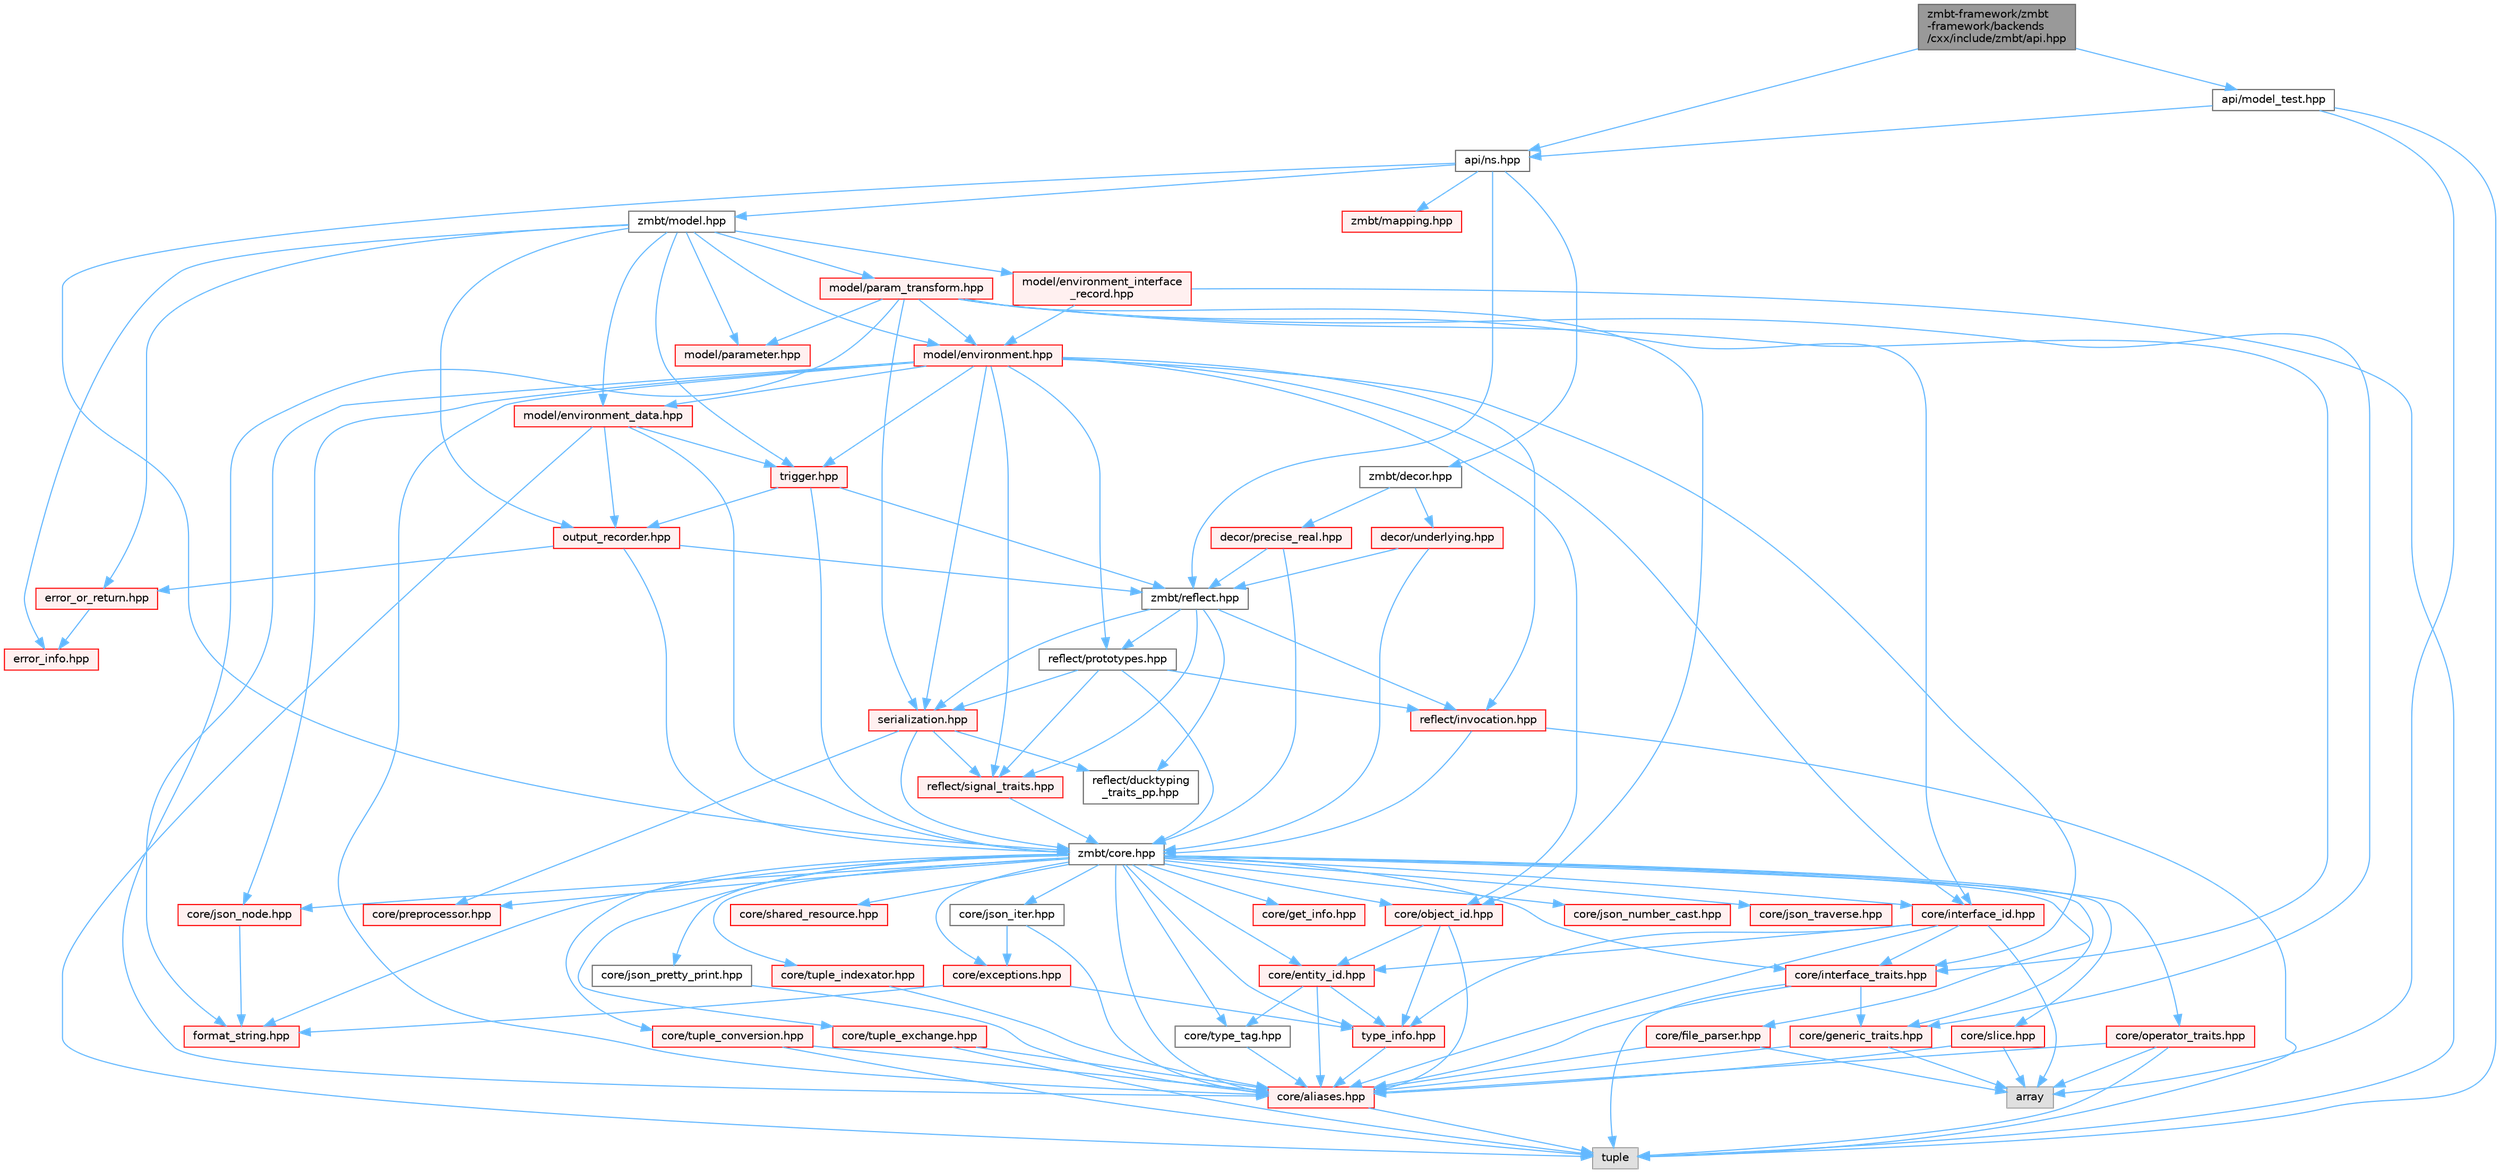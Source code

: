 digraph "zmbt-framework/zmbt-framework/backends/cxx/include/zmbt/api.hpp"
{
 // LATEX_PDF_SIZE
  bgcolor="transparent";
  edge [fontname=Helvetica,fontsize=10,labelfontname=Helvetica,labelfontsize=10];
  node [fontname=Helvetica,fontsize=10,shape=box,height=0.2,width=0.4];
  Node1 [id="Node000001",label="zmbt-framework/zmbt\l-framework/backends\l/cxx/include/zmbt/api.hpp",height=0.2,width=0.4,color="gray40", fillcolor="grey60", style="filled", fontcolor="black",tooltip=" "];
  Node1 -> Node2 [id="edge1_Node000001_Node000002",color="steelblue1",style="solid",tooltip=" "];
  Node2 [id="Node000002",label="api/ns.hpp",height=0.2,width=0.4,color="grey40", fillcolor="white", style="filled",URL="$ns_8hpp.html",tooltip=" "];
  Node2 -> Node3 [id="edge2_Node000002_Node000003",color="steelblue1",style="solid",tooltip=" "];
  Node3 [id="Node000003",label="zmbt/core.hpp",height=0.2,width=0.4,color="grey40", fillcolor="white", style="filled",URL="$core_8hpp.html",tooltip=" "];
  Node3 -> Node4 [id="edge3_Node000003_Node000004",color="steelblue1",style="solid",tooltip=" "];
  Node4 [id="Node000004",label="core/aliases.hpp",height=0.2,width=0.4,color="red", fillcolor="#FFF0F0", style="filled",URL="$aliases_8hpp.html",tooltip=" "];
  Node4 -> Node6 [id="edge4_Node000004_Node000006",color="steelblue1",style="solid",tooltip=" "];
  Node6 [id="Node000006",label="tuple",height=0.2,width=0.4,color="grey60", fillcolor="#E0E0E0", style="filled",tooltip=" "];
  Node3 -> Node9 [id="edge5_Node000003_Node000009",color="steelblue1",style="solid",tooltip=" "];
  Node9 [id="Node000009",label="core/exceptions.hpp",height=0.2,width=0.4,color="red", fillcolor="#FFF0F0", style="filled",URL="$core_2exceptions_8hpp.html",tooltip=" "];
  Node9 -> Node11 [id="edge6_Node000009_Node000011",color="steelblue1",style="solid",tooltip=" "];
  Node11 [id="Node000011",label="format_string.hpp",height=0.2,width=0.4,color="red", fillcolor="#FFF0F0", style="filled",URL="$format__string_8hpp.html",tooltip=" "];
  Node9 -> Node15 [id="edge7_Node000009_Node000015",color="steelblue1",style="solid",tooltip=" "];
  Node15 [id="Node000015",label="type_info.hpp",height=0.2,width=0.4,color="red", fillcolor="#FFF0F0", style="filled",URL="$type__info_8hpp.html",tooltip=" "];
  Node15 -> Node4 [id="edge8_Node000015_Node000004",color="steelblue1",style="solid",tooltip=" "];
  Node3 -> Node17 [id="edge9_Node000003_Node000017",color="steelblue1",style="solid",tooltip=" "];
  Node17 [id="Node000017",label="core/file_parser.hpp",height=0.2,width=0.4,color="red", fillcolor="#FFF0F0", style="filled",URL="$file__parser_8hpp.html",tooltip=" "];
  Node17 -> Node18 [id="edge10_Node000017_Node000018",color="steelblue1",style="solid",tooltip=" "];
  Node18 [id="Node000018",label="array",height=0.2,width=0.4,color="grey60", fillcolor="#E0E0E0", style="filled",tooltip=" "];
  Node17 -> Node4 [id="edge11_Node000017_Node000004",color="steelblue1",style="solid",tooltip=" "];
  Node3 -> Node11 [id="edge12_Node000003_Node000011",color="steelblue1",style="solid",tooltip=" "];
  Node3 -> Node19 [id="edge13_Node000003_Node000019",color="steelblue1",style="solid",tooltip=" "];
  Node19 [id="Node000019",label="core/generic_traits.hpp",height=0.2,width=0.4,color="red", fillcolor="#FFF0F0", style="filled",URL="$generic__traits_8hpp.html",tooltip=" "];
  Node19 -> Node18 [id="edge14_Node000019_Node000018",color="steelblue1",style="solid",tooltip=" "];
  Node19 -> Node4 [id="edge15_Node000019_Node000004",color="steelblue1",style="solid",tooltip=" "];
  Node3 -> Node20 [id="edge16_Node000003_Node000020",color="steelblue1",style="solid",tooltip=" "];
  Node20 [id="Node000020",label="core/get_info.hpp",height=0.2,width=0.4,color="red", fillcolor="#FFF0F0", style="filled",URL="$get__info_8hpp.html",tooltip=" "];
  Node3 -> Node22 [id="edge17_Node000003_Node000022",color="steelblue1",style="solid",tooltip=" "];
  Node22 [id="Node000022",label="core/interface_traits.hpp",height=0.2,width=0.4,color="red", fillcolor="#FFF0F0", style="filled",URL="$interface__traits_8hpp.html",tooltip=" "];
  Node22 -> Node6 [id="edge18_Node000022_Node000006",color="steelblue1",style="solid",tooltip=" "];
  Node22 -> Node4 [id="edge19_Node000022_Node000004",color="steelblue1",style="solid",tooltip=" "];
  Node22 -> Node19 [id="edge20_Node000022_Node000019",color="steelblue1",style="solid",tooltip=" "];
  Node3 -> Node24 [id="edge21_Node000003_Node000024",color="steelblue1",style="solid",tooltip=" "];
  Node24 [id="Node000024",label="core/json_iter.hpp",height=0.2,width=0.4,color="grey40", fillcolor="white", style="filled",URL="$json__iter_8hpp.html",tooltip=" "];
  Node24 -> Node4 [id="edge22_Node000024_Node000004",color="steelblue1",style="solid",tooltip=" "];
  Node24 -> Node9 [id="edge23_Node000024_Node000009",color="steelblue1",style="solid",tooltip=" "];
  Node3 -> Node25 [id="edge24_Node000003_Node000025",color="steelblue1",style="solid",tooltip=" "];
  Node25 [id="Node000025",label="core/json_node.hpp",height=0.2,width=0.4,color="red", fillcolor="#FFF0F0", style="filled",URL="$json__node_8hpp.html",tooltip=" "];
  Node25 -> Node11 [id="edge25_Node000025_Node000011",color="steelblue1",style="solid",tooltip=" "];
  Node3 -> Node29 [id="edge26_Node000003_Node000029",color="steelblue1",style="solid",tooltip=" "];
  Node29 [id="Node000029",label="core/json_number_cast.hpp",height=0.2,width=0.4,color="red", fillcolor="#FFF0F0", style="filled",URL="$json__number__cast_8hpp.html",tooltip=" "];
  Node3 -> Node30 [id="edge27_Node000003_Node000030",color="steelblue1",style="solid",tooltip=" "];
  Node30 [id="Node000030",label="core/json_traverse.hpp",height=0.2,width=0.4,color="red", fillcolor="#FFF0F0", style="filled",URL="$json__traverse_8hpp.html",tooltip=" "];
  Node3 -> Node31 [id="edge28_Node000003_Node000031",color="steelblue1",style="solid",tooltip=" "];
  Node31 [id="Node000031",label="core/json_pretty_print.hpp",height=0.2,width=0.4,color="grey40", fillcolor="white", style="filled",URL="$json__pretty__print_8hpp.html",tooltip=" "];
  Node31 -> Node4 [id="edge29_Node000031_Node000004",color="steelblue1",style="solid",tooltip=" "];
  Node3 -> Node32 [id="edge30_Node000003_Node000032",color="steelblue1",style="solid",tooltip=" "];
  Node32 [id="Node000032",label="core/slice.hpp",height=0.2,width=0.4,color="red", fillcolor="#FFF0F0", style="filled",URL="$slice_8hpp.html",tooltip=" "];
  Node32 -> Node18 [id="edge31_Node000032_Node000018",color="steelblue1",style="solid",tooltip=" "];
  Node32 -> Node4 [id="edge32_Node000032_Node000004",color="steelblue1",style="solid",tooltip=" "];
  Node3 -> Node33 [id="edge33_Node000003_Node000033",color="steelblue1",style="solid",tooltip=" "];
  Node33 [id="Node000033",label="core/preprocessor.hpp",height=0.2,width=0.4,color="red", fillcolor="#FFF0F0", style="filled",URL="$preprocessor_8hpp.html",tooltip="type traits to check serialization compatibility"];
  Node3 -> Node35 [id="edge34_Node000003_Node000035",color="steelblue1",style="solid",tooltip=" "];
  Node35 [id="Node000035",label="core/operator_traits.hpp",height=0.2,width=0.4,color="red", fillcolor="#FFF0F0", style="filled",URL="$operator__traits_8hpp.html",tooltip=" "];
  Node35 -> Node18 [id="edge35_Node000035_Node000018",color="steelblue1",style="solid",tooltip=" "];
  Node35 -> Node6 [id="edge36_Node000035_Node000006",color="steelblue1",style="solid",tooltip=" "];
  Node35 -> Node4 [id="edge37_Node000035_Node000004",color="steelblue1",style="solid",tooltip=" "];
  Node3 -> Node42 [id="edge38_Node000003_Node000042",color="steelblue1",style="solid",tooltip=" "];
  Node42 [id="Node000042",label="core/shared_resource.hpp",height=0.2,width=0.4,color="red", fillcolor="#FFF0F0", style="filled",URL="$shared__resource_8hpp.html",tooltip=" "];
  Node3 -> Node43 [id="edge39_Node000003_Node000043",color="steelblue1",style="solid",tooltip=" "];
  Node43 [id="Node000043",label="core/tuple_conversion.hpp",height=0.2,width=0.4,color="red", fillcolor="#FFF0F0", style="filled",URL="$tuple__conversion_8hpp.html",tooltip=" "];
  Node43 -> Node6 [id="edge40_Node000043_Node000006",color="steelblue1",style="solid",tooltip=" "];
  Node43 -> Node4 [id="edge41_Node000043_Node000004",color="steelblue1",style="solid",tooltip=" "];
  Node3 -> Node44 [id="edge42_Node000003_Node000044",color="steelblue1",style="solid",tooltip=" "];
  Node44 [id="Node000044",label="core/tuple_exchange.hpp",height=0.2,width=0.4,color="red", fillcolor="#FFF0F0", style="filled",URL="$tuple__exchange_8hpp.html",tooltip=" "];
  Node44 -> Node6 [id="edge43_Node000044_Node000006",color="steelblue1",style="solid",tooltip=" "];
  Node44 -> Node4 [id="edge44_Node000044_Node000004",color="steelblue1",style="solid",tooltip=" "];
  Node3 -> Node45 [id="edge45_Node000003_Node000045",color="steelblue1",style="solid",tooltip=" "];
  Node45 [id="Node000045",label="core/tuple_indexator.hpp",height=0.2,width=0.4,color="red", fillcolor="#FFF0F0", style="filled",URL="$tuple__indexator_8hpp.html",tooltip=" "];
  Node45 -> Node4 [id="edge46_Node000045_Node000004",color="steelblue1",style="solid",tooltip=" "];
  Node3 -> Node15 [id="edge47_Node000003_Node000015",color="steelblue1",style="solid",tooltip=" "];
  Node3 -> Node46 [id="edge48_Node000003_Node000046",color="steelblue1",style="solid",tooltip=" "];
  Node46 [id="Node000046",label="core/type_tag.hpp",height=0.2,width=0.4,color="grey40", fillcolor="white", style="filled",URL="$type__tag_8hpp.html",tooltip=" "];
  Node46 -> Node4 [id="edge49_Node000046_Node000004",color="steelblue1",style="solid",tooltip=" "];
  Node3 -> Node47 [id="edge50_Node000003_Node000047",color="steelblue1",style="solid",tooltip=" "];
  Node47 [id="Node000047",label="core/entity_id.hpp",height=0.2,width=0.4,color="red", fillcolor="#FFF0F0", style="filled",URL="$entity__id_8hpp.html",tooltip=" "];
  Node47 -> Node4 [id="edge51_Node000047_Node000004",color="steelblue1",style="solid",tooltip=" "];
  Node47 -> Node46 [id="edge52_Node000047_Node000046",color="steelblue1",style="solid",tooltip=" "];
  Node47 -> Node15 [id="edge53_Node000047_Node000015",color="steelblue1",style="solid",tooltip=" "];
  Node3 -> Node50 [id="edge54_Node000003_Node000050",color="steelblue1",style="solid",tooltip=" "];
  Node50 [id="Node000050",label="core/interface_id.hpp",height=0.2,width=0.4,color="red", fillcolor="#FFF0F0", style="filled",URL="$interface__id_8hpp.html",tooltip=" "];
  Node50 -> Node18 [id="edge55_Node000050_Node000018",color="steelblue1",style="solid",tooltip=" "];
  Node50 -> Node4 [id="edge56_Node000050_Node000004",color="steelblue1",style="solid",tooltip=" "];
  Node50 -> Node47 [id="edge57_Node000050_Node000047",color="steelblue1",style="solid",tooltip=" "];
  Node50 -> Node22 [id="edge58_Node000050_Node000022",color="steelblue1",style="solid",tooltip=" "];
  Node50 -> Node15 [id="edge59_Node000050_Node000015",color="steelblue1",style="solid",tooltip=" "];
  Node3 -> Node54 [id="edge60_Node000003_Node000054",color="steelblue1",style="solid",tooltip=" "];
  Node54 [id="Node000054",label="core/object_id.hpp",height=0.2,width=0.4,color="red", fillcolor="#FFF0F0", style="filled",URL="$object__id_8hpp.html",tooltip=" "];
  Node54 -> Node4 [id="edge61_Node000054_Node000004",color="steelblue1",style="solid",tooltip=" "];
  Node54 -> Node47 [id="edge62_Node000054_Node000047",color="steelblue1",style="solid",tooltip=" "];
  Node54 -> Node15 [id="edge63_Node000054_Node000015",color="steelblue1",style="solid",tooltip=" "];
  Node2 -> Node55 [id="edge64_Node000002_Node000055",color="steelblue1",style="solid",tooltip=" "];
  Node55 [id="Node000055",label="zmbt/reflect.hpp",height=0.2,width=0.4,color="grey40", fillcolor="white", style="filled",URL="$reflect_8hpp.html",tooltip=" "];
  Node55 -> Node56 [id="edge65_Node000055_Node000056",color="steelblue1",style="solid",tooltip=" "];
  Node56 [id="Node000056",label="reflect/ducktyping\l_traits_pp.hpp",height=0.2,width=0.4,color="grey40", fillcolor="white", style="filled",URL="$ducktyping__traits__pp_8hpp.html",tooltip=" "];
  Node55 -> Node57 [id="edge66_Node000055_Node000057",color="steelblue1",style="solid",tooltip=" "];
  Node57 [id="Node000057",label="reflect/signal_traits.hpp",height=0.2,width=0.4,color="red", fillcolor="#FFF0F0", style="filled",URL="$signal__traits_8hpp.html",tooltip=" "];
  Node57 -> Node3 [id="edge67_Node000057_Node000003",color="steelblue1",style="solid",tooltip=" "];
  Node55 -> Node58 [id="edge68_Node000055_Node000058",color="steelblue1",style="solid",tooltip=" "];
  Node58 [id="Node000058",label="reflect/invocation.hpp",height=0.2,width=0.4,color="red", fillcolor="#FFF0F0", style="filled",URL="$invocation_8hpp.html",tooltip=" "];
  Node58 -> Node6 [id="edge69_Node000058_Node000006",color="steelblue1",style="solid",tooltip=" "];
  Node58 -> Node3 [id="edge70_Node000058_Node000003",color="steelblue1",style="solid",tooltip=" "];
  Node55 -> Node59 [id="edge71_Node000055_Node000059",color="steelblue1",style="solid",tooltip=" "];
  Node59 [id="Node000059",label="reflect/prototypes.hpp",height=0.2,width=0.4,color="grey40", fillcolor="white", style="filled",URL="$prototypes_8hpp.html",tooltip=" "];
  Node59 -> Node3 [id="edge72_Node000059_Node000003",color="steelblue1",style="solid",tooltip=" "];
  Node59 -> Node57 [id="edge73_Node000059_Node000057",color="steelblue1",style="solid",tooltip=" "];
  Node59 -> Node60 [id="edge74_Node000059_Node000060",color="steelblue1",style="solid",tooltip=" "];
  Node60 [id="Node000060",label="serialization.hpp",height=0.2,width=0.4,color="red", fillcolor="#FFF0F0", style="filled",URL="$serialization_8hpp.html",tooltip=" "];
  Node60 -> Node33 [id="edge75_Node000060_Node000033",color="steelblue1",style="solid",tooltip=" "];
  Node60 -> Node3 [id="edge76_Node000060_Node000003",color="steelblue1",style="solid",tooltip=" "];
  Node60 -> Node56 [id="edge77_Node000060_Node000056",color="steelblue1",style="solid",tooltip=" "];
  Node60 -> Node57 [id="edge78_Node000060_Node000057",color="steelblue1",style="solid",tooltip=" "];
  Node59 -> Node58 [id="edge79_Node000059_Node000058",color="steelblue1",style="solid",tooltip=" "];
  Node55 -> Node60 [id="edge80_Node000055_Node000060",color="steelblue1",style="solid",tooltip=" "];
  Node2 -> Node64 [id="edge81_Node000002_Node000064",color="steelblue1",style="solid",tooltip=" "];
  Node64 [id="Node000064",label="zmbt/model.hpp",height=0.2,width=0.4,color="grey40", fillcolor="white", style="filled",URL="$model_8hpp.html",tooltip=" "];
  Node64 -> Node65 [id="edge82_Node000064_Node000065",color="steelblue1",style="solid",tooltip=" "];
  Node65 [id="Node000065",label="model/environment_data.hpp",height=0.2,width=0.4,color="red", fillcolor="#FFF0F0", style="filled",URL="$environment__data_8hpp.html",tooltip=" "];
  Node65 -> Node6 [id="edge83_Node000065_Node000006",color="steelblue1",style="solid",tooltip=" "];
  Node65 -> Node3 [id="edge84_Node000065_Node000003",color="steelblue1",style="solid",tooltip=" "];
  Node65 -> Node69 [id="edge85_Node000065_Node000069",color="steelblue1",style="solid",tooltip=" "];
  Node69 [id="Node000069",label="trigger.hpp",height=0.2,width=0.4,color="red", fillcolor="#FFF0F0", style="filled",URL="$trigger_8hpp.html",tooltip=" "];
  Node69 -> Node3 [id="edge86_Node000069_Node000003",color="steelblue1",style="solid",tooltip=" "];
  Node69 -> Node55 [id="edge87_Node000069_Node000055",color="steelblue1",style="solid",tooltip=" "];
  Node69 -> Node70 [id="edge88_Node000069_Node000070",color="steelblue1",style="solid",tooltip=" "];
  Node70 [id="Node000070",label="output_recorder.hpp",height=0.2,width=0.4,color="red", fillcolor="#FFF0F0", style="filled",URL="$output__recorder_8hpp.html",tooltip=" "];
  Node70 -> Node3 [id="edge89_Node000070_Node000003",color="steelblue1",style="solid",tooltip=" "];
  Node70 -> Node55 [id="edge90_Node000070_Node000055",color="steelblue1",style="solid",tooltip=" "];
  Node70 -> Node80 [id="edge91_Node000070_Node000080",color="steelblue1",style="solid",tooltip=" "];
  Node80 [id="Node000080",label="error_or_return.hpp",height=0.2,width=0.4,color="red", fillcolor="#FFF0F0", style="filled",URL="$error__or__return_8hpp.html",tooltip=" "];
  Node80 -> Node83 [id="edge92_Node000080_Node000083",color="steelblue1",style="solid",tooltip=" "];
  Node83 [id="Node000083",label="error_info.hpp",height=0.2,width=0.4,color="red", fillcolor="#FFF0F0", style="filled",URL="$error__info_8hpp.html",tooltip=" "];
  Node65 -> Node70 [id="edge93_Node000065_Node000070",color="steelblue1",style="solid",tooltip=" "];
  Node64 -> Node109 [id="edge94_Node000064_Node000109",color="steelblue1",style="solid",tooltip=" "];
  Node109 [id="Node000109",label="model/environment.hpp",height=0.2,width=0.4,color="red", fillcolor="#FFF0F0", style="filled",URL="$environment_8hpp.html",tooltip=" "];
  Node109 -> Node4 [id="edge95_Node000109_Node000004",color="steelblue1",style="solid",tooltip=" "];
  Node109 -> Node11 [id="edge96_Node000109_Node000011",color="steelblue1",style="solid",tooltip=" "];
  Node109 -> Node50 [id="edge97_Node000109_Node000050",color="steelblue1",style="solid",tooltip=" "];
  Node109 -> Node22 [id="edge98_Node000109_Node000022",color="steelblue1",style="solid",tooltip=" "];
  Node109 -> Node25 [id="edge99_Node000109_Node000025",color="steelblue1",style="solid",tooltip=" "];
  Node109 -> Node54 [id="edge100_Node000109_Node000054",color="steelblue1",style="solid",tooltip=" "];
  Node109 -> Node57 [id="edge101_Node000109_Node000057",color="steelblue1",style="solid",tooltip=" "];
  Node109 -> Node58 [id="edge102_Node000109_Node000058",color="steelblue1",style="solid",tooltip=" "];
  Node109 -> Node59 [id="edge103_Node000109_Node000059",color="steelblue1",style="solid",tooltip=" "];
  Node109 -> Node60 [id="edge104_Node000109_Node000060",color="steelblue1",style="solid",tooltip=" "];
  Node109 -> Node65 [id="edge105_Node000109_Node000065",color="steelblue1",style="solid",tooltip=" "];
  Node109 -> Node69 [id="edge106_Node000109_Node000069",color="steelblue1",style="solid",tooltip=" "];
  Node64 -> Node115 [id="edge107_Node000064_Node000115",color="steelblue1",style="solid",tooltip=" "];
  Node115 [id="Node000115",label="model/environment_interface\l_record.hpp",height=0.2,width=0.4,color="red", fillcolor="#FFF0F0", style="filled",URL="$environment__interface__record_8hpp.html",tooltip=" "];
  Node115 -> Node6 [id="edge108_Node000115_Node000006",color="steelblue1",style="solid",tooltip=" "];
  Node115 -> Node109 [id="edge109_Node000115_Node000109",color="steelblue1",style="solid",tooltip=" "];
  Node64 -> Node83 [id="edge110_Node000064_Node000083",color="steelblue1",style="solid",tooltip=" "];
  Node64 -> Node80 [id="edge111_Node000064_Node000080",color="steelblue1",style="solid",tooltip=" "];
  Node64 -> Node70 [id="edge112_Node000064_Node000070",color="steelblue1",style="solid",tooltip=" "];
  Node64 -> Node69 [id="edge113_Node000064_Node000069",color="steelblue1",style="solid",tooltip=" "];
  Node64 -> Node116 [id="edge114_Node000064_Node000116",color="steelblue1",style="solid",tooltip=" "];
  Node116 [id="Node000116",label="model/parameter.hpp",height=0.2,width=0.4,color="red", fillcolor="#FFF0F0", style="filled",URL="$parameter_8hpp.html",tooltip=" "];
  Node64 -> Node117 [id="edge115_Node000064_Node000117",color="steelblue1",style="solid",tooltip=" "];
  Node117 [id="Node000117",label="model/param_transform.hpp",height=0.2,width=0.4,color="red", fillcolor="#FFF0F0", style="filled",URL="$param__transform_8hpp.html",tooltip=" "];
  Node117 -> Node4 [id="edge116_Node000117_Node000004",color="steelblue1",style="solid",tooltip=" "];
  Node117 -> Node19 [id="edge117_Node000117_Node000019",color="steelblue1",style="solid",tooltip=" "];
  Node117 -> Node50 [id="edge118_Node000117_Node000050",color="steelblue1",style="solid",tooltip=" "];
  Node117 -> Node22 [id="edge119_Node000117_Node000022",color="steelblue1",style="solid",tooltip=" "];
  Node117 -> Node54 [id="edge120_Node000117_Node000054",color="steelblue1",style="solid",tooltip=" "];
  Node117 -> Node116 [id="edge121_Node000117_Node000116",color="steelblue1",style="solid",tooltip=" "];
  Node117 -> Node60 [id="edge122_Node000117_Node000060",color="steelblue1",style="solid",tooltip=" "];
  Node117 -> Node109 [id="edge123_Node000117_Node000109",color="steelblue1",style="solid",tooltip=" "];
  Node2 -> Node120 [id="edge124_Node000002_Node000120",color="steelblue1",style="solid",tooltip=" "];
  Node120 [id="Node000120",label="zmbt/decor.hpp",height=0.2,width=0.4,color="grey40", fillcolor="white", style="filled",URL="$decor_8hpp.html",tooltip=" "];
  Node120 -> Node121 [id="edge125_Node000120_Node000121",color="steelblue1",style="solid",tooltip=" "];
  Node121 [id="Node000121",label="decor/precise_real.hpp",height=0.2,width=0.4,color="red", fillcolor="#FFF0F0", style="filled",URL="$precise__real_8hpp.html",tooltip=" "];
  Node121 -> Node3 [id="edge126_Node000121_Node000003",color="steelblue1",style="solid",tooltip=" "];
  Node121 -> Node55 [id="edge127_Node000121_Node000055",color="steelblue1",style="solid",tooltip=" "];
  Node120 -> Node124 [id="edge128_Node000120_Node000124",color="steelblue1",style="solid",tooltip=" "];
  Node124 [id="Node000124",label="decor/underlying.hpp",height=0.2,width=0.4,color="red", fillcolor="#FFF0F0", style="filled",URL="$underlying_8hpp.html",tooltip=" "];
  Node124 -> Node3 [id="edge129_Node000124_Node000003",color="steelblue1",style="solid",tooltip=" "];
  Node124 -> Node55 [id="edge130_Node000124_Node000055",color="steelblue1",style="solid",tooltip=" "];
  Node2 -> Node125 [id="edge131_Node000002_Node000125",color="steelblue1",style="solid",tooltip=" "];
  Node125 [id="Node000125",label="zmbt/mapping.hpp",height=0.2,width=0.4,color="red", fillcolor="#FFF0F0", style="filled",URL="$mapping_8hpp.html",tooltip=" "];
  Node1 -> Node137 [id="edge132_Node000001_Node000137",color="steelblue1",style="solid",tooltip=" "];
  Node137 [id="Node000137",label="api/model_test.hpp",height=0.2,width=0.4,color="grey40", fillcolor="white", style="filled",URL="$model__test_8hpp.html",tooltip=" "];
  Node137 -> Node18 [id="edge133_Node000137_Node000018",color="steelblue1",style="solid",tooltip=" "];
  Node137 -> Node6 [id="edge134_Node000137_Node000006",color="steelblue1",style="solid",tooltip=" "];
  Node137 -> Node2 [id="edge135_Node000137_Node000002",color="steelblue1",style="solid",tooltip=" "];
}
